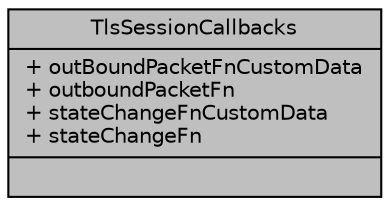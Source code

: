 digraph "TlsSessionCallbacks"
{
 // LATEX_PDF_SIZE
  edge [fontname="Helvetica",fontsize="10",labelfontname="Helvetica",labelfontsize="10"];
  node [fontname="Helvetica",fontsize="10",shape=record];
  Node1 [label="{TlsSessionCallbacks\n|+ outBoundPacketFnCustomData\l+ outboundPacketFn\l+ stateChangeFnCustomData\l+ stateChangeFn\l|}",height=0.2,width=0.4,color="black", fillcolor="grey75", style="filled", fontcolor="black",tooltip=" "];
}
